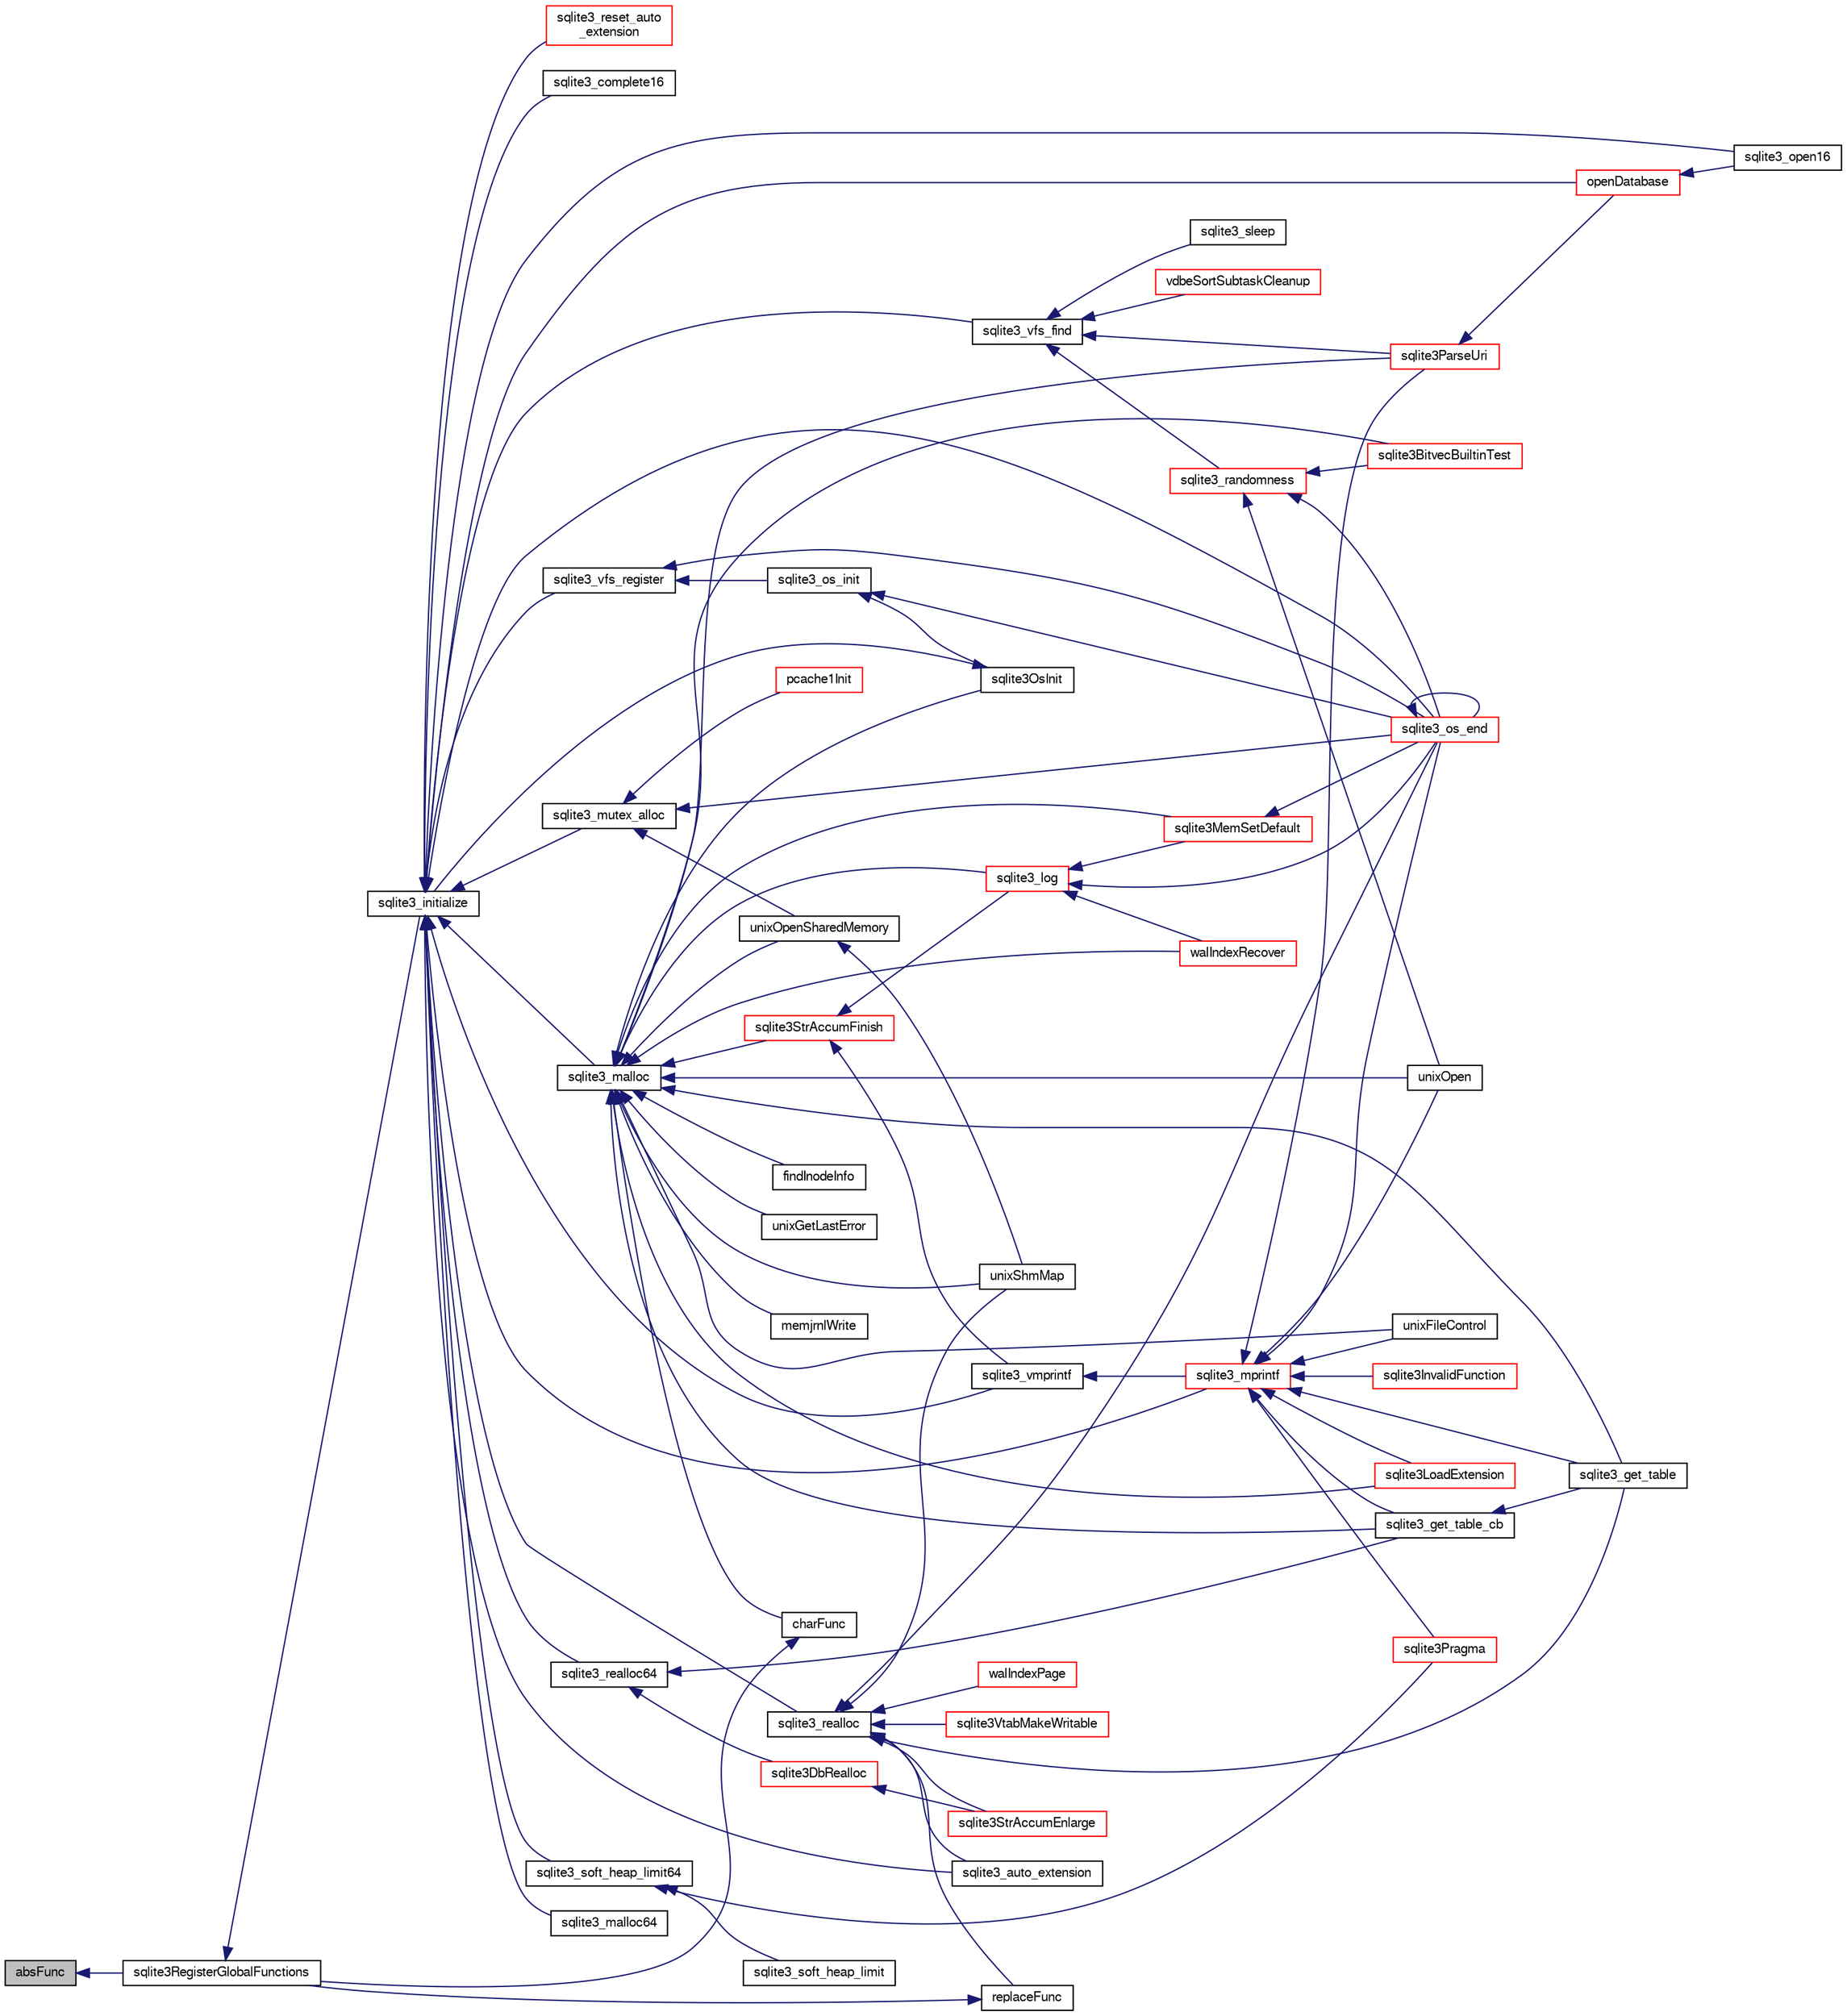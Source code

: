 digraph "absFunc"
{
  edge [fontname="FreeSans",fontsize="10",labelfontname="FreeSans",labelfontsize="10"];
  node [fontname="FreeSans",fontsize="10",shape=record];
  rankdir="LR";
  Node282 [label="absFunc",height=0.2,width=0.4,color="black", fillcolor="grey75", style="filled", fontcolor="black"];
  Node282 -> Node283 [dir="back",color="midnightblue",fontsize="10",style="solid",fontname="FreeSans"];
  Node283 [label="sqlite3RegisterGlobalFunctions",height=0.2,width=0.4,color="black", fillcolor="white", style="filled",URL="$sqlite3_8c.html#a9f75bd111010f29e1b8d74344473c4ec"];
  Node283 -> Node284 [dir="back",color="midnightblue",fontsize="10",style="solid",fontname="FreeSans"];
  Node284 [label="sqlite3_initialize",height=0.2,width=0.4,color="black", fillcolor="white", style="filled",URL="$sqlite3_8h.html#ab0c0ee2d5d4cf8b28e9572296a8861df"];
  Node284 -> Node285 [dir="back",color="midnightblue",fontsize="10",style="solid",fontname="FreeSans"];
  Node285 [label="sqlite3_vfs_find",height=0.2,width=0.4,color="black", fillcolor="white", style="filled",URL="$sqlite3_8h.html#ac201a26de3dfa1d6deb8069eb8d95627"];
  Node285 -> Node286 [dir="back",color="midnightblue",fontsize="10",style="solid",fontname="FreeSans"];
  Node286 [label="sqlite3_randomness",height=0.2,width=0.4,color="red", fillcolor="white", style="filled",URL="$sqlite3_8h.html#aa452ad88657d4606e137b09c4e9315c7"];
  Node286 -> Node290 [dir="back",color="midnightblue",fontsize="10",style="solid",fontname="FreeSans"];
  Node290 [label="unixOpen",height=0.2,width=0.4,color="black", fillcolor="white", style="filled",URL="$sqlite3_8c.html#a8ed5efc47b6e14f7805cd1bb9b215775"];
  Node286 -> Node291 [dir="back",color="midnightblue",fontsize="10",style="solid",fontname="FreeSans"];
  Node291 [label="sqlite3_os_end",height=0.2,width=0.4,color="red", fillcolor="white", style="filled",URL="$sqlite3_8h.html#a2288c95881ecca13d994e42b6a958906"];
  Node291 -> Node291 [dir="back",color="midnightblue",fontsize="10",style="solid",fontname="FreeSans"];
  Node286 -> Node293 [dir="back",color="midnightblue",fontsize="10",style="solid",fontname="FreeSans"];
  Node293 [label="sqlite3BitvecBuiltinTest",height=0.2,width=0.4,color="red", fillcolor="white", style="filled",URL="$sqlite3_8c.html#a9b4e3e921ce1ede6f10a9106c034ff9b"];
  Node285 -> Node689 [dir="back",color="midnightblue",fontsize="10",style="solid",fontname="FreeSans"];
  Node689 [label="vdbeSortSubtaskCleanup",height=0.2,width=0.4,color="red", fillcolor="white", style="filled",URL="$sqlite3_8c.html#abc8ce4c3ef58cc10f5b27642aab32b30"];
  Node285 -> Node692 [dir="back",color="midnightblue",fontsize="10",style="solid",fontname="FreeSans"];
  Node692 [label="sqlite3ParseUri",height=0.2,width=0.4,color="red", fillcolor="white", style="filled",URL="$sqlite3_8c.html#aaa912f29a67460d8b2186c97056e8767"];
  Node692 -> Node535 [dir="back",color="midnightblue",fontsize="10",style="solid",fontname="FreeSans"];
  Node535 [label="openDatabase",height=0.2,width=0.4,color="red", fillcolor="white", style="filled",URL="$sqlite3_8c.html#a6a9c3bc3a64234e863413f41db473758"];
  Node535 -> Node538 [dir="back",color="midnightblue",fontsize="10",style="solid",fontname="FreeSans"];
  Node538 [label="sqlite3_open16",height=0.2,width=0.4,color="black", fillcolor="white", style="filled",URL="$sqlite3_8h.html#adbc401bb96713f32e553db32f6f3ca33"];
  Node285 -> Node693 [dir="back",color="midnightblue",fontsize="10",style="solid",fontname="FreeSans"];
  Node693 [label="sqlite3_sleep",height=0.2,width=0.4,color="black", fillcolor="white", style="filled",URL="$sqlite3_8h.html#ad0c133ddbbecb6433f3c6ebef8966efa"];
  Node284 -> Node694 [dir="back",color="midnightblue",fontsize="10",style="solid",fontname="FreeSans"];
  Node694 [label="sqlite3_vfs_register",height=0.2,width=0.4,color="black", fillcolor="white", style="filled",URL="$sqlite3_8h.html#a7184b289ccd4c4c7200589137d88c4ae"];
  Node694 -> Node695 [dir="back",color="midnightblue",fontsize="10",style="solid",fontname="FreeSans"];
  Node695 [label="sqlite3_os_init",height=0.2,width=0.4,color="black", fillcolor="white", style="filled",URL="$sqlite3_8h.html#acebc2290d00a32d3afe2361f2979038b"];
  Node695 -> Node696 [dir="back",color="midnightblue",fontsize="10",style="solid",fontname="FreeSans"];
  Node696 [label="sqlite3OsInit",height=0.2,width=0.4,color="black", fillcolor="white", style="filled",URL="$sqlite3_8c.html#afeaa886fe1ca086a30fd278b1d069762"];
  Node696 -> Node284 [dir="back",color="midnightblue",fontsize="10",style="solid",fontname="FreeSans"];
  Node695 -> Node291 [dir="back",color="midnightblue",fontsize="10",style="solid",fontname="FreeSans"];
  Node694 -> Node291 [dir="back",color="midnightblue",fontsize="10",style="solid",fontname="FreeSans"];
  Node284 -> Node697 [dir="back",color="midnightblue",fontsize="10",style="solid",fontname="FreeSans"];
  Node697 [label="sqlite3_mutex_alloc",height=0.2,width=0.4,color="black", fillcolor="white", style="filled",URL="$sqlite3_8h.html#aa3f89418cd18e99596435c958b29b650"];
  Node697 -> Node698 [dir="back",color="midnightblue",fontsize="10",style="solid",fontname="FreeSans"];
  Node698 [label="unixOpenSharedMemory",height=0.2,width=0.4,color="black", fillcolor="white", style="filled",URL="$sqlite3_8c.html#a30775afa2e08ca6ddc7853326afed7c7"];
  Node698 -> Node699 [dir="back",color="midnightblue",fontsize="10",style="solid",fontname="FreeSans"];
  Node699 [label="unixShmMap",height=0.2,width=0.4,color="black", fillcolor="white", style="filled",URL="$sqlite3_8c.html#aeaa77f0ab08a4f4ee5f86e8c9727e974"];
  Node697 -> Node291 [dir="back",color="midnightblue",fontsize="10",style="solid",fontname="FreeSans"];
  Node697 -> Node700 [dir="back",color="midnightblue",fontsize="10",style="solid",fontname="FreeSans"];
  Node700 [label="pcache1Init",height=0.2,width=0.4,color="red", fillcolor="white", style="filled",URL="$sqlite3_8c.html#a05e9c1daf3dd812db1d769b69b20e069"];
  Node284 -> Node770 [dir="back",color="midnightblue",fontsize="10",style="solid",fontname="FreeSans"];
  Node770 [label="sqlite3_soft_heap_limit64",height=0.2,width=0.4,color="black", fillcolor="white", style="filled",URL="$sqlite3_8h.html#ab37b3a4d1652e3acb2c43d1252e6b852"];
  Node770 -> Node771 [dir="back",color="midnightblue",fontsize="10",style="solid",fontname="FreeSans"];
  Node771 [label="sqlite3_soft_heap_limit",height=0.2,width=0.4,color="black", fillcolor="white", style="filled",URL="$sqlite3_8h.html#a18c3472581de3072201723e798524fdc"];
  Node770 -> Node378 [dir="back",color="midnightblue",fontsize="10",style="solid",fontname="FreeSans"];
  Node378 [label="sqlite3Pragma",height=0.2,width=0.4,color="red", fillcolor="white", style="filled",URL="$sqlite3_8c.html#a111391370f58f8e6a6eca51fd34d62ed"];
  Node284 -> Node772 [dir="back",color="midnightblue",fontsize="10",style="solid",fontname="FreeSans"];
  Node772 [label="sqlite3_malloc",height=0.2,width=0.4,color="black", fillcolor="white", style="filled",URL="$sqlite3_8h.html#a510e31845345737f17d86ce0b2328356"];
  Node772 -> Node696 [dir="back",color="midnightblue",fontsize="10",style="solid",fontname="FreeSans"];
  Node772 -> Node768 [dir="back",color="midnightblue",fontsize="10",style="solid",fontname="FreeSans"];
  Node768 [label="sqlite3MemSetDefault",height=0.2,width=0.4,color="red", fillcolor="white", style="filled",URL="$sqlite3_8c.html#a162fbfd727e92c5f8f72625b5ff62549"];
  Node768 -> Node291 [dir="back",color="midnightblue",fontsize="10",style="solid",fontname="FreeSans"];
  Node772 -> Node773 [dir="back",color="midnightblue",fontsize="10",style="solid",fontname="FreeSans"];
  Node773 [label="sqlite3StrAccumFinish",height=0.2,width=0.4,color="red", fillcolor="white", style="filled",URL="$sqlite3_8c.html#adb7f26b10ac1b847db6f000ef4c2e2ba"];
  Node773 -> Node847 [dir="back",color="midnightblue",fontsize="10",style="solid",fontname="FreeSans"];
  Node847 [label="sqlite3_vmprintf",height=0.2,width=0.4,color="black", fillcolor="white", style="filled",URL="$sqlite3_8h.html#ac240de67ddf003828f16a6d9dd3fa3ca"];
  Node847 -> Node848 [dir="back",color="midnightblue",fontsize="10",style="solid",fontname="FreeSans"];
  Node848 [label="sqlite3_mprintf",height=0.2,width=0.4,color="red", fillcolor="white", style="filled",URL="$sqlite3_8h.html#a9533933e57f7ccbb48c32041ce3a8862"];
  Node848 -> Node289 [dir="back",color="midnightblue",fontsize="10",style="solid",fontname="FreeSans"];
  Node289 [label="unixFileControl",height=0.2,width=0.4,color="black", fillcolor="white", style="filled",URL="$sqlite3_8c.html#ad71f213fa385cc58f307cefd953c03ae"];
  Node848 -> Node290 [dir="back",color="midnightblue",fontsize="10",style="solid",fontname="FreeSans"];
  Node848 -> Node291 [dir="back",color="midnightblue",fontsize="10",style="solid",fontname="FreeSans"];
  Node848 -> Node849 [dir="back",color="midnightblue",fontsize="10",style="solid",fontname="FreeSans"];
  Node849 [label="sqlite3InvalidFunction",height=0.2,width=0.4,color="red", fillcolor="white", style="filled",URL="$sqlite3_8c.html#af6025be1f4733eabe60702a187c97da9"];
  Node848 -> Node851 [dir="back",color="midnightblue",fontsize="10",style="solid",fontname="FreeSans"];
  Node851 [label="sqlite3LoadExtension",height=0.2,width=0.4,color="red", fillcolor="white", style="filled",URL="$sqlite3_8c.html#a3b46232455de4779a67c63b2c9004245"];
  Node848 -> Node378 [dir="back",color="midnightblue",fontsize="10",style="solid",fontname="FreeSans"];
  Node848 -> Node854 [dir="back",color="midnightblue",fontsize="10",style="solid",fontname="FreeSans"];
  Node854 [label="sqlite3_get_table_cb",height=0.2,width=0.4,color="black", fillcolor="white", style="filled",URL="$sqlite3_8c.html#a1dbaba1b543953c0dade97357c5866b1"];
  Node854 -> Node494 [dir="back",color="midnightblue",fontsize="10",style="solid",fontname="FreeSans"];
  Node494 [label="sqlite3_get_table",height=0.2,width=0.4,color="black", fillcolor="white", style="filled",URL="$sqlite3_8h.html#a5effeac4e12df57beaa35c5be1f61579"];
  Node848 -> Node494 [dir="back",color="midnightblue",fontsize="10",style="solid",fontname="FreeSans"];
  Node848 -> Node692 [dir="back",color="midnightblue",fontsize="10",style="solid",fontname="FreeSans"];
  Node773 -> Node958 [dir="back",color="midnightblue",fontsize="10",style="solid",fontname="FreeSans"];
  Node958 [label="sqlite3_log",height=0.2,width=0.4,color="red", fillcolor="white", style="filled",URL="$sqlite3_8h.html#a298c9699bf9c143662c6b1fec4b2dc3b"];
  Node958 -> Node768 [dir="back",color="midnightblue",fontsize="10",style="solid",fontname="FreeSans"];
  Node958 -> Node291 [dir="back",color="midnightblue",fontsize="10",style="solid",fontname="FreeSans"];
  Node958 -> Node886 [dir="back",color="midnightblue",fontsize="10",style="solid",fontname="FreeSans"];
  Node886 [label="walIndexRecover",height=0.2,width=0.4,color="red", fillcolor="white", style="filled",URL="$sqlite3_8c.html#ab4ee99f3710323acbeb6c495dd18d205"];
  Node772 -> Node958 [dir="back",color="midnightblue",fontsize="10",style="solid",fontname="FreeSans"];
  Node772 -> Node1037 [dir="back",color="midnightblue",fontsize="10",style="solid",fontname="FreeSans"];
  Node1037 [label="findInodeInfo",height=0.2,width=0.4,color="black", fillcolor="white", style="filled",URL="$sqlite3_8c.html#ac92c39062e69a79c4a62dfd55242c782"];
  Node772 -> Node289 [dir="back",color="midnightblue",fontsize="10",style="solid",fontname="FreeSans"];
  Node772 -> Node698 [dir="back",color="midnightblue",fontsize="10",style="solid",fontname="FreeSans"];
  Node772 -> Node699 [dir="back",color="midnightblue",fontsize="10",style="solid",fontname="FreeSans"];
  Node772 -> Node290 [dir="back",color="midnightblue",fontsize="10",style="solid",fontname="FreeSans"];
  Node772 -> Node869 [dir="back",color="midnightblue",fontsize="10",style="solid",fontname="FreeSans"];
  Node869 [label="unixGetLastError",height=0.2,width=0.4,color="black", fillcolor="white", style="filled",URL="$sqlite3_8c.html#aed1e42f49d74b419c3c85b559dd61240"];
  Node772 -> Node293 [dir="back",color="midnightblue",fontsize="10",style="solid",fontname="FreeSans"];
  Node772 -> Node886 [dir="back",color="midnightblue",fontsize="10",style="solid",fontname="FreeSans"];
  Node772 -> Node1038 [dir="back",color="midnightblue",fontsize="10",style="solid",fontname="FreeSans"];
  Node1038 [label="memjrnlWrite",height=0.2,width=0.4,color="black", fillcolor="white", style="filled",URL="$sqlite3_8c.html#af8bd7d5d7eafce5542f8de300a120c47"];
  Node772 -> Node1039 [dir="back",color="midnightblue",fontsize="10",style="solid",fontname="FreeSans"];
  Node1039 [label="charFunc",height=0.2,width=0.4,color="black", fillcolor="white", style="filled",URL="$sqlite3_8c.html#ab9b72ce47fcea3c3b92e816435a0fd91"];
  Node1039 -> Node283 [dir="back",color="midnightblue",fontsize="10",style="solid",fontname="FreeSans"];
  Node772 -> Node851 [dir="back",color="midnightblue",fontsize="10",style="solid",fontname="FreeSans"];
  Node772 -> Node854 [dir="back",color="midnightblue",fontsize="10",style="solid",fontname="FreeSans"];
  Node772 -> Node494 [dir="back",color="midnightblue",fontsize="10",style="solid",fontname="FreeSans"];
  Node772 -> Node692 [dir="back",color="midnightblue",fontsize="10",style="solid",fontname="FreeSans"];
  Node284 -> Node1040 [dir="back",color="midnightblue",fontsize="10",style="solid",fontname="FreeSans"];
  Node1040 [label="sqlite3_malloc64",height=0.2,width=0.4,color="black", fillcolor="white", style="filled",URL="$sqlite3_8h.html#a12b7ee85e539ea28c130c5c75b96a82a"];
  Node284 -> Node1041 [dir="back",color="midnightblue",fontsize="10",style="solid",fontname="FreeSans"];
  Node1041 [label="sqlite3_realloc",height=0.2,width=0.4,color="black", fillcolor="white", style="filled",URL="$sqlite3_8h.html#a627f0eeface58024ef47403d8cc76b35"];
  Node1041 -> Node1042 [dir="back",color="midnightblue",fontsize="10",style="solid",fontname="FreeSans"];
  Node1042 [label="sqlite3StrAccumEnlarge",height=0.2,width=0.4,color="red", fillcolor="white", style="filled",URL="$sqlite3_8c.html#a38976500a97c69d65086eeccca82dd96"];
  Node1041 -> Node699 [dir="back",color="midnightblue",fontsize="10",style="solid",fontname="FreeSans"];
  Node1041 -> Node291 [dir="back",color="midnightblue",fontsize="10",style="solid",fontname="FreeSans"];
  Node1041 -> Node1048 [dir="back",color="midnightblue",fontsize="10",style="solid",fontname="FreeSans"];
  Node1048 [label="walIndexPage",height=0.2,width=0.4,color="red", fillcolor="white", style="filled",URL="$sqlite3_8c.html#affd3251fd1aa1218170d421177256e24"];
  Node1041 -> Node911 [dir="back",color="midnightblue",fontsize="10",style="solid",fontname="FreeSans"];
  Node911 [label="replaceFunc",height=0.2,width=0.4,color="black", fillcolor="white", style="filled",URL="$sqlite3_8c.html#a752b98a7c55d204c397a4902b49b1ce4"];
  Node911 -> Node283 [dir="back",color="midnightblue",fontsize="10",style="solid",fontname="FreeSans"];
  Node1041 -> Node1057 [dir="back",color="midnightblue",fontsize="10",style="solid",fontname="FreeSans"];
  Node1057 [label="sqlite3_auto_extension",height=0.2,width=0.4,color="black", fillcolor="white", style="filled",URL="$sqlite3_8h.html#a85a95b45e94f6bcd52aa39b6acdb36d7"];
  Node1041 -> Node494 [dir="back",color="midnightblue",fontsize="10",style="solid",fontname="FreeSans"];
  Node1041 -> Node1058 [dir="back",color="midnightblue",fontsize="10",style="solid",fontname="FreeSans"];
  Node1058 [label="sqlite3VtabMakeWritable",height=0.2,width=0.4,color="red", fillcolor="white", style="filled",URL="$sqlite3_8c.html#a58c646608238d2619371c3e8b6bc0d86"];
  Node284 -> Node1059 [dir="back",color="midnightblue",fontsize="10",style="solid",fontname="FreeSans"];
  Node1059 [label="sqlite3_realloc64",height=0.2,width=0.4,color="black", fillcolor="white", style="filled",URL="$sqlite3_8h.html#afe88c85e9f864a3fd92941cad197245d"];
  Node1059 -> Node1060 [dir="back",color="midnightblue",fontsize="10",style="solid",fontname="FreeSans"];
  Node1060 [label="sqlite3DbRealloc",height=0.2,width=0.4,color="red", fillcolor="white", style="filled",URL="$sqlite3_8c.html#ae028f4902a9d29bcaf310ff289ee87dc"];
  Node1060 -> Node1042 [dir="back",color="midnightblue",fontsize="10",style="solid",fontname="FreeSans"];
  Node1059 -> Node854 [dir="back",color="midnightblue",fontsize="10",style="solid",fontname="FreeSans"];
  Node284 -> Node847 [dir="back",color="midnightblue",fontsize="10",style="solid",fontname="FreeSans"];
  Node284 -> Node848 [dir="back",color="midnightblue",fontsize="10",style="solid",fontname="FreeSans"];
  Node284 -> Node291 [dir="back",color="midnightblue",fontsize="10",style="solid",fontname="FreeSans"];
  Node284 -> Node1057 [dir="back",color="midnightblue",fontsize="10",style="solid",fontname="FreeSans"];
  Node284 -> Node1158 [dir="back",color="midnightblue",fontsize="10",style="solid",fontname="FreeSans"];
  Node1158 [label="sqlite3_reset_auto\l_extension",height=0.2,width=0.4,color="red", fillcolor="white", style="filled",URL="$sqlite3_8h.html#ac33f4064ae6690cada7bdc89e8153ffc"];
  Node284 -> Node1024 [dir="back",color="midnightblue",fontsize="10",style="solid",fontname="FreeSans"];
  Node1024 [label="sqlite3_complete16",height=0.2,width=0.4,color="black", fillcolor="white", style="filled",URL="$sqlite3_8h.html#a3260341c2ef82787acca48414a1d03a1"];
  Node284 -> Node535 [dir="back",color="midnightblue",fontsize="10",style="solid",fontname="FreeSans"];
  Node284 -> Node538 [dir="back",color="midnightblue",fontsize="10",style="solid",fontname="FreeSans"];
}
